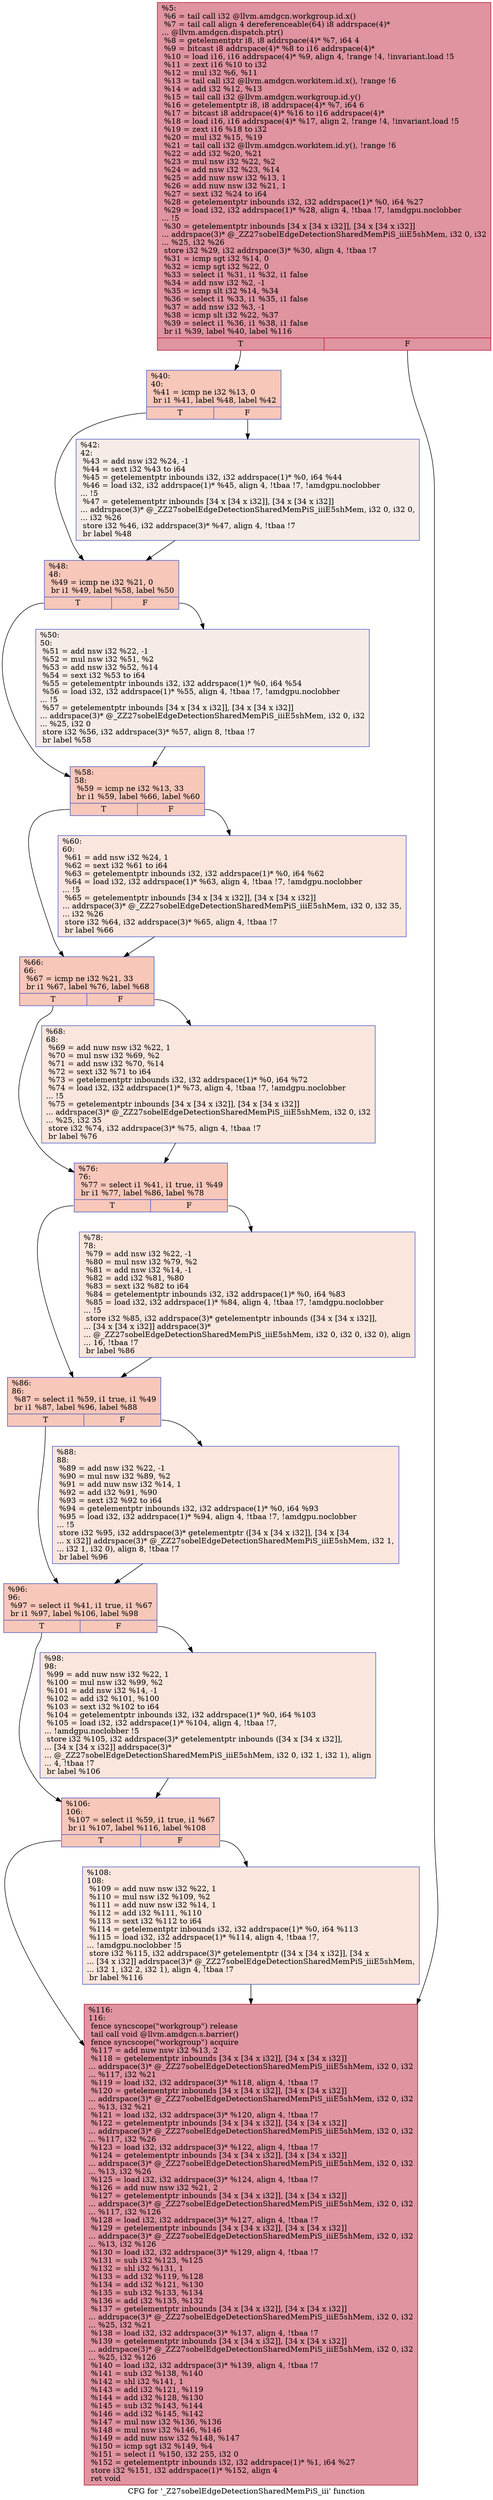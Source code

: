 digraph "CFG for '_Z27sobelEdgeDetectionSharedMemPiS_iii' function" {
	label="CFG for '_Z27sobelEdgeDetectionSharedMemPiS_iii' function";

	Node0x63e9010 [shape=record,color="#b70d28ff", style=filled, fillcolor="#b70d2870",label="{%5:\l  %6 = tail call i32 @llvm.amdgcn.workgroup.id.x()\l  %7 = tail call align 4 dereferenceable(64) i8 addrspace(4)*\l... @llvm.amdgcn.dispatch.ptr()\l  %8 = getelementptr i8, i8 addrspace(4)* %7, i64 4\l  %9 = bitcast i8 addrspace(4)* %8 to i16 addrspace(4)*\l  %10 = load i16, i16 addrspace(4)* %9, align 4, !range !4, !invariant.load !5\l  %11 = zext i16 %10 to i32\l  %12 = mul i32 %6, %11\l  %13 = tail call i32 @llvm.amdgcn.workitem.id.x(), !range !6\l  %14 = add i32 %12, %13\l  %15 = tail call i32 @llvm.amdgcn.workgroup.id.y()\l  %16 = getelementptr i8, i8 addrspace(4)* %7, i64 6\l  %17 = bitcast i8 addrspace(4)* %16 to i16 addrspace(4)*\l  %18 = load i16, i16 addrspace(4)* %17, align 2, !range !4, !invariant.load !5\l  %19 = zext i16 %18 to i32\l  %20 = mul i32 %15, %19\l  %21 = tail call i32 @llvm.amdgcn.workitem.id.y(), !range !6\l  %22 = add i32 %20, %21\l  %23 = mul nsw i32 %22, %2\l  %24 = add nsw i32 %23, %14\l  %25 = add nuw nsw i32 %13, 1\l  %26 = add nuw nsw i32 %21, 1\l  %27 = sext i32 %24 to i64\l  %28 = getelementptr inbounds i32, i32 addrspace(1)* %0, i64 %27\l  %29 = load i32, i32 addrspace(1)* %28, align 4, !tbaa !7, !amdgpu.noclobber\l... !5\l  %30 = getelementptr inbounds [34 x [34 x i32]], [34 x [34 x i32]]\l... addrspace(3)* @_ZZ27sobelEdgeDetectionSharedMemPiS_iiiE5shMem, i32 0, i32\l... %25, i32 %26\l  store i32 %29, i32 addrspace(3)* %30, align 4, !tbaa !7\l  %31 = icmp sgt i32 %14, 0\l  %32 = icmp sgt i32 %22, 0\l  %33 = select i1 %31, i1 %32, i1 false\l  %34 = add nsw i32 %2, -1\l  %35 = icmp slt i32 %14, %34\l  %36 = select i1 %33, i1 %35, i1 false\l  %37 = add nsw i32 %3, -1\l  %38 = icmp slt i32 %22, %37\l  %39 = select i1 %36, i1 %38, i1 false\l  br i1 %39, label %40, label %116\l|{<s0>T|<s1>F}}"];
	Node0x63e9010:s0 -> Node0x63ecef0;
	Node0x63e9010:s1 -> Node0x63eddd0;
	Node0x63ecef0 [shape=record,color="#3d50c3ff", style=filled, fillcolor="#ec7f6370",label="{%40:\l40:                                               \l  %41 = icmp ne i32 %13, 0\l  br i1 %41, label %48, label %42\l|{<s0>T|<s1>F}}"];
	Node0x63ecef0:s0 -> Node0x63edfa0;
	Node0x63ecef0:s1 -> Node0x63edff0;
	Node0x63edff0 [shape=record,color="#3d50c3ff", style=filled, fillcolor="#ead5c970",label="{%42:\l42:                                               \l  %43 = add nsw i32 %24, -1\l  %44 = sext i32 %43 to i64\l  %45 = getelementptr inbounds i32, i32 addrspace(1)* %0, i64 %44\l  %46 = load i32, i32 addrspace(1)* %45, align 4, !tbaa !7, !amdgpu.noclobber\l... !5\l  %47 = getelementptr inbounds [34 x [34 x i32]], [34 x [34 x i32]]\l... addrspace(3)* @_ZZ27sobelEdgeDetectionSharedMemPiS_iiiE5shMem, i32 0, i32 0,\l... i32 %26\l  store i32 %46, i32 addrspace(3)* %47, align 4, !tbaa !7\l  br label %48\l}"];
	Node0x63edff0 -> Node0x63edfa0;
	Node0x63edfa0 [shape=record,color="#3d50c3ff", style=filled, fillcolor="#ec7f6370",label="{%48:\l48:                                               \l  %49 = icmp ne i32 %21, 0\l  br i1 %49, label %58, label %50\l|{<s0>T|<s1>F}}"];
	Node0x63edfa0:s0 -> Node0x63ee340;
	Node0x63edfa0:s1 -> Node0x63ee600;
	Node0x63ee600 [shape=record,color="#3d50c3ff", style=filled, fillcolor="#ead5c970",label="{%50:\l50:                                               \l  %51 = add nsw i32 %22, -1\l  %52 = mul nsw i32 %51, %2\l  %53 = add nsw i32 %52, %14\l  %54 = sext i32 %53 to i64\l  %55 = getelementptr inbounds i32, i32 addrspace(1)* %0, i64 %54\l  %56 = load i32, i32 addrspace(1)* %55, align 4, !tbaa !7, !amdgpu.noclobber\l... !5\l  %57 = getelementptr inbounds [34 x [34 x i32]], [34 x [34 x i32]]\l... addrspace(3)* @_ZZ27sobelEdgeDetectionSharedMemPiS_iiiE5shMem, i32 0, i32\l... %25, i32 0\l  store i32 %56, i32 addrspace(3)* %57, align 8, !tbaa !7\l  br label %58\l}"];
	Node0x63ee600 -> Node0x63ee340;
	Node0x63ee340 [shape=record,color="#3d50c3ff", style=filled, fillcolor="#ec7f6370",label="{%58:\l58:                                               \l  %59 = icmp ne i32 %13, 33\l  br i1 %59, label %66, label %60\l|{<s0>T|<s1>F}}"];
	Node0x63ee340:s0 -> Node0x63eea70;
	Node0x63ee340:s1 -> Node0x63eed30;
	Node0x63eed30 [shape=record,color="#3d50c3ff", style=filled, fillcolor="#f3c7b170",label="{%60:\l60:                                               \l  %61 = add nsw i32 %24, 1\l  %62 = sext i32 %61 to i64\l  %63 = getelementptr inbounds i32, i32 addrspace(1)* %0, i64 %62\l  %64 = load i32, i32 addrspace(1)* %63, align 4, !tbaa !7, !amdgpu.noclobber\l... !5\l  %65 = getelementptr inbounds [34 x [34 x i32]], [34 x [34 x i32]]\l... addrspace(3)* @_ZZ27sobelEdgeDetectionSharedMemPiS_iiiE5shMem, i32 0, i32 35,\l... i32 %26\l  store i32 %64, i32 addrspace(3)* %65, align 4, !tbaa !7\l  br label %66\l}"];
	Node0x63eed30 -> Node0x63eea70;
	Node0x63eea70 [shape=record,color="#3d50c3ff", style=filled, fillcolor="#ec7f6370",label="{%66:\l66:                                               \l  %67 = icmp ne i32 %21, 33\l  br i1 %67, label %76, label %68\l|{<s0>T|<s1>F}}"];
	Node0x63eea70:s0 -> Node0x63ed7e0;
	Node0x63eea70:s1 -> Node0x63ef5c0;
	Node0x63ef5c0 [shape=record,color="#3d50c3ff", style=filled, fillcolor="#f3c7b170",label="{%68:\l68:                                               \l  %69 = add nuw nsw i32 %22, 1\l  %70 = mul nsw i32 %69, %2\l  %71 = add nsw i32 %70, %14\l  %72 = sext i32 %71 to i64\l  %73 = getelementptr inbounds i32, i32 addrspace(1)* %0, i64 %72\l  %74 = load i32, i32 addrspace(1)* %73, align 4, !tbaa !7, !amdgpu.noclobber\l... !5\l  %75 = getelementptr inbounds [34 x [34 x i32]], [34 x [34 x i32]]\l... addrspace(3)* @_ZZ27sobelEdgeDetectionSharedMemPiS_iiiE5shMem, i32 0, i32\l... %25, i32 35\l  store i32 %74, i32 addrspace(3)* %75, align 4, !tbaa !7\l  br label %76\l}"];
	Node0x63ef5c0 -> Node0x63ed7e0;
	Node0x63ed7e0 [shape=record,color="#3d50c3ff", style=filled, fillcolor="#ec7f6370",label="{%76:\l76:                                               \l  %77 = select i1 %41, i1 true, i1 %49\l  br i1 %77, label %86, label %78\l|{<s0>T|<s1>F}}"];
	Node0x63ed7e0:s0 -> Node0x63efa30;
	Node0x63ed7e0:s1 -> Node0x63efd10;
	Node0x63efd10 [shape=record,color="#3d50c3ff", style=filled, fillcolor="#f3c7b170",label="{%78:\l78:                                               \l  %79 = add nsw i32 %22, -1\l  %80 = mul nsw i32 %79, %2\l  %81 = add nsw i32 %14, -1\l  %82 = add i32 %81, %80\l  %83 = sext i32 %82 to i64\l  %84 = getelementptr inbounds i32, i32 addrspace(1)* %0, i64 %83\l  %85 = load i32, i32 addrspace(1)* %84, align 4, !tbaa !7, !amdgpu.noclobber\l... !5\l  store i32 %85, i32 addrspace(3)* getelementptr inbounds ([34 x [34 x i32]],\l... [34 x [34 x i32]] addrspace(3)*\l... @_ZZ27sobelEdgeDetectionSharedMemPiS_iiiE5shMem, i32 0, i32 0, i32 0), align\l... 16, !tbaa !7\l  br label %86\l}"];
	Node0x63efd10 -> Node0x63efa30;
	Node0x63efa30 [shape=record,color="#3d50c3ff", style=filled, fillcolor="#ec7f6370",label="{%86:\l86:                                               \l  %87 = select i1 %59, i1 true, i1 %49\l  br i1 %87, label %96, label %88\l|{<s0>T|<s1>F}}"];
	Node0x63efa30:s0 -> Node0x63f0240;
	Node0x63efa30:s1 -> Node0x63f0700;
	Node0x63f0700 [shape=record,color="#3d50c3ff", style=filled, fillcolor="#f3c7b170",label="{%88:\l88:                                               \l  %89 = add nsw i32 %22, -1\l  %90 = mul nsw i32 %89, %2\l  %91 = add nuw nsw i32 %14, 1\l  %92 = add i32 %91, %90\l  %93 = sext i32 %92 to i64\l  %94 = getelementptr inbounds i32, i32 addrspace(1)* %0, i64 %93\l  %95 = load i32, i32 addrspace(1)* %94, align 4, !tbaa !7, !amdgpu.noclobber\l... !5\l  store i32 %95, i32 addrspace(3)* getelementptr ([34 x [34 x i32]], [34 x [34\l... x i32]] addrspace(3)* @_ZZ27sobelEdgeDetectionSharedMemPiS_iiiE5shMem, i32 1,\l... i32 1, i32 0), align 8, !tbaa !7\l  br label %96\l}"];
	Node0x63f0700 -> Node0x63f0240;
	Node0x63f0240 [shape=record,color="#3d50c3ff", style=filled, fillcolor="#ec7f6370",label="{%96:\l96:                                               \l  %97 = select i1 %41, i1 true, i1 %67\l  br i1 %97, label %106, label %98\l|{<s0>T|<s1>F}}"];
	Node0x63f0240:s0 -> Node0x63f0c00;
	Node0x63f0240:s1 -> Node0x63f0eb0;
	Node0x63f0eb0 [shape=record,color="#3d50c3ff", style=filled, fillcolor="#f3c7b170",label="{%98:\l98:                                               \l  %99 = add nuw nsw i32 %22, 1\l  %100 = mul nsw i32 %99, %2\l  %101 = add nsw i32 %14, -1\l  %102 = add i32 %101, %100\l  %103 = sext i32 %102 to i64\l  %104 = getelementptr inbounds i32, i32 addrspace(1)* %0, i64 %103\l  %105 = load i32, i32 addrspace(1)* %104, align 4, !tbaa !7,\l... !amdgpu.noclobber !5\l  store i32 %105, i32 addrspace(3)* getelementptr inbounds ([34 x [34 x i32]],\l... [34 x [34 x i32]] addrspace(3)*\l... @_ZZ27sobelEdgeDetectionSharedMemPiS_iiiE5shMem, i32 0, i32 1, i32 1), align\l... 4, !tbaa !7\l  br label %106\l}"];
	Node0x63f0eb0 -> Node0x63f0c00;
	Node0x63f0c00 [shape=record,color="#3d50c3ff", style=filled, fillcolor="#ec7f6370",label="{%106:\l106:                                              \l  %107 = select i1 %59, i1 true, i1 %67\l  br i1 %107, label %116, label %108\l|{<s0>T|<s1>F}}"];
	Node0x63f0c00:s0 -> Node0x63eddd0;
	Node0x63f0c00:s1 -> Node0x63f13b0;
	Node0x63f13b0 [shape=record,color="#3d50c3ff", style=filled, fillcolor="#f3c7b170",label="{%108:\l108:                                              \l  %109 = add nuw nsw i32 %22, 1\l  %110 = mul nsw i32 %109, %2\l  %111 = add nuw nsw i32 %14, 1\l  %112 = add i32 %111, %110\l  %113 = sext i32 %112 to i64\l  %114 = getelementptr inbounds i32, i32 addrspace(1)* %0, i64 %113\l  %115 = load i32, i32 addrspace(1)* %114, align 4, !tbaa !7,\l... !amdgpu.noclobber !5\l  store i32 %115, i32 addrspace(3)* getelementptr ([34 x [34 x i32]], [34 x\l... [34 x i32]] addrspace(3)* @_ZZ27sobelEdgeDetectionSharedMemPiS_iiiE5shMem,\l... i32 1, i32 2, i32 1), align 4, !tbaa !7\l  br label %116\l}"];
	Node0x63f13b0 -> Node0x63eddd0;
	Node0x63eddd0 [shape=record,color="#b70d28ff", style=filled, fillcolor="#b70d2870",label="{%116:\l116:                                              \l  fence syncscope(\"workgroup\") release\l  tail call void @llvm.amdgcn.s.barrier()\l  fence syncscope(\"workgroup\") acquire\l  %117 = add nuw nsw i32 %13, 2\l  %118 = getelementptr inbounds [34 x [34 x i32]], [34 x [34 x i32]]\l... addrspace(3)* @_ZZ27sobelEdgeDetectionSharedMemPiS_iiiE5shMem, i32 0, i32\l... %117, i32 %21\l  %119 = load i32, i32 addrspace(3)* %118, align 4, !tbaa !7\l  %120 = getelementptr inbounds [34 x [34 x i32]], [34 x [34 x i32]]\l... addrspace(3)* @_ZZ27sobelEdgeDetectionSharedMemPiS_iiiE5shMem, i32 0, i32\l... %13, i32 %21\l  %121 = load i32, i32 addrspace(3)* %120, align 4, !tbaa !7\l  %122 = getelementptr inbounds [34 x [34 x i32]], [34 x [34 x i32]]\l... addrspace(3)* @_ZZ27sobelEdgeDetectionSharedMemPiS_iiiE5shMem, i32 0, i32\l... %117, i32 %26\l  %123 = load i32, i32 addrspace(3)* %122, align 4, !tbaa !7\l  %124 = getelementptr inbounds [34 x [34 x i32]], [34 x [34 x i32]]\l... addrspace(3)* @_ZZ27sobelEdgeDetectionSharedMemPiS_iiiE5shMem, i32 0, i32\l... %13, i32 %26\l  %125 = load i32, i32 addrspace(3)* %124, align 4, !tbaa !7\l  %126 = add nuw nsw i32 %21, 2\l  %127 = getelementptr inbounds [34 x [34 x i32]], [34 x [34 x i32]]\l... addrspace(3)* @_ZZ27sobelEdgeDetectionSharedMemPiS_iiiE5shMem, i32 0, i32\l... %117, i32 %126\l  %128 = load i32, i32 addrspace(3)* %127, align 4, !tbaa !7\l  %129 = getelementptr inbounds [34 x [34 x i32]], [34 x [34 x i32]]\l... addrspace(3)* @_ZZ27sobelEdgeDetectionSharedMemPiS_iiiE5shMem, i32 0, i32\l... %13, i32 %126\l  %130 = load i32, i32 addrspace(3)* %129, align 4, !tbaa !7\l  %131 = sub i32 %123, %125\l  %132 = shl i32 %131, 1\l  %133 = add i32 %119, %128\l  %134 = add i32 %121, %130\l  %135 = sub i32 %133, %134\l  %136 = add i32 %135, %132\l  %137 = getelementptr inbounds [34 x [34 x i32]], [34 x [34 x i32]]\l... addrspace(3)* @_ZZ27sobelEdgeDetectionSharedMemPiS_iiiE5shMem, i32 0, i32\l... %25, i32 %21\l  %138 = load i32, i32 addrspace(3)* %137, align 4, !tbaa !7\l  %139 = getelementptr inbounds [34 x [34 x i32]], [34 x [34 x i32]]\l... addrspace(3)* @_ZZ27sobelEdgeDetectionSharedMemPiS_iiiE5shMem, i32 0, i32\l... %25, i32 %126\l  %140 = load i32, i32 addrspace(3)* %139, align 4, !tbaa !7\l  %141 = sub i32 %138, %140\l  %142 = shl i32 %141, 1\l  %143 = add i32 %121, %119\l  %144 = add i32 %128, %130\l  %145 = sub i32 %143, %144\l  %146 = add i32 %145, %142\l  %147 = mul nsw i32 %136, %136\l  %148 = mul nsw i32 %146, %146\l  %149 = add nuw nsw i32 %148, %147\l  %150 = icmp sgt i32 %149, %4\l  %151 = select i1 %150, i32 255, i32 0\l  %152 = getelementptr inbounds i32, i32 addrspace(1)* %1, i64 %27\l  store i32 %151, i32 addrspace(1)* %152, align 4\l  ret void\l}"];
}
